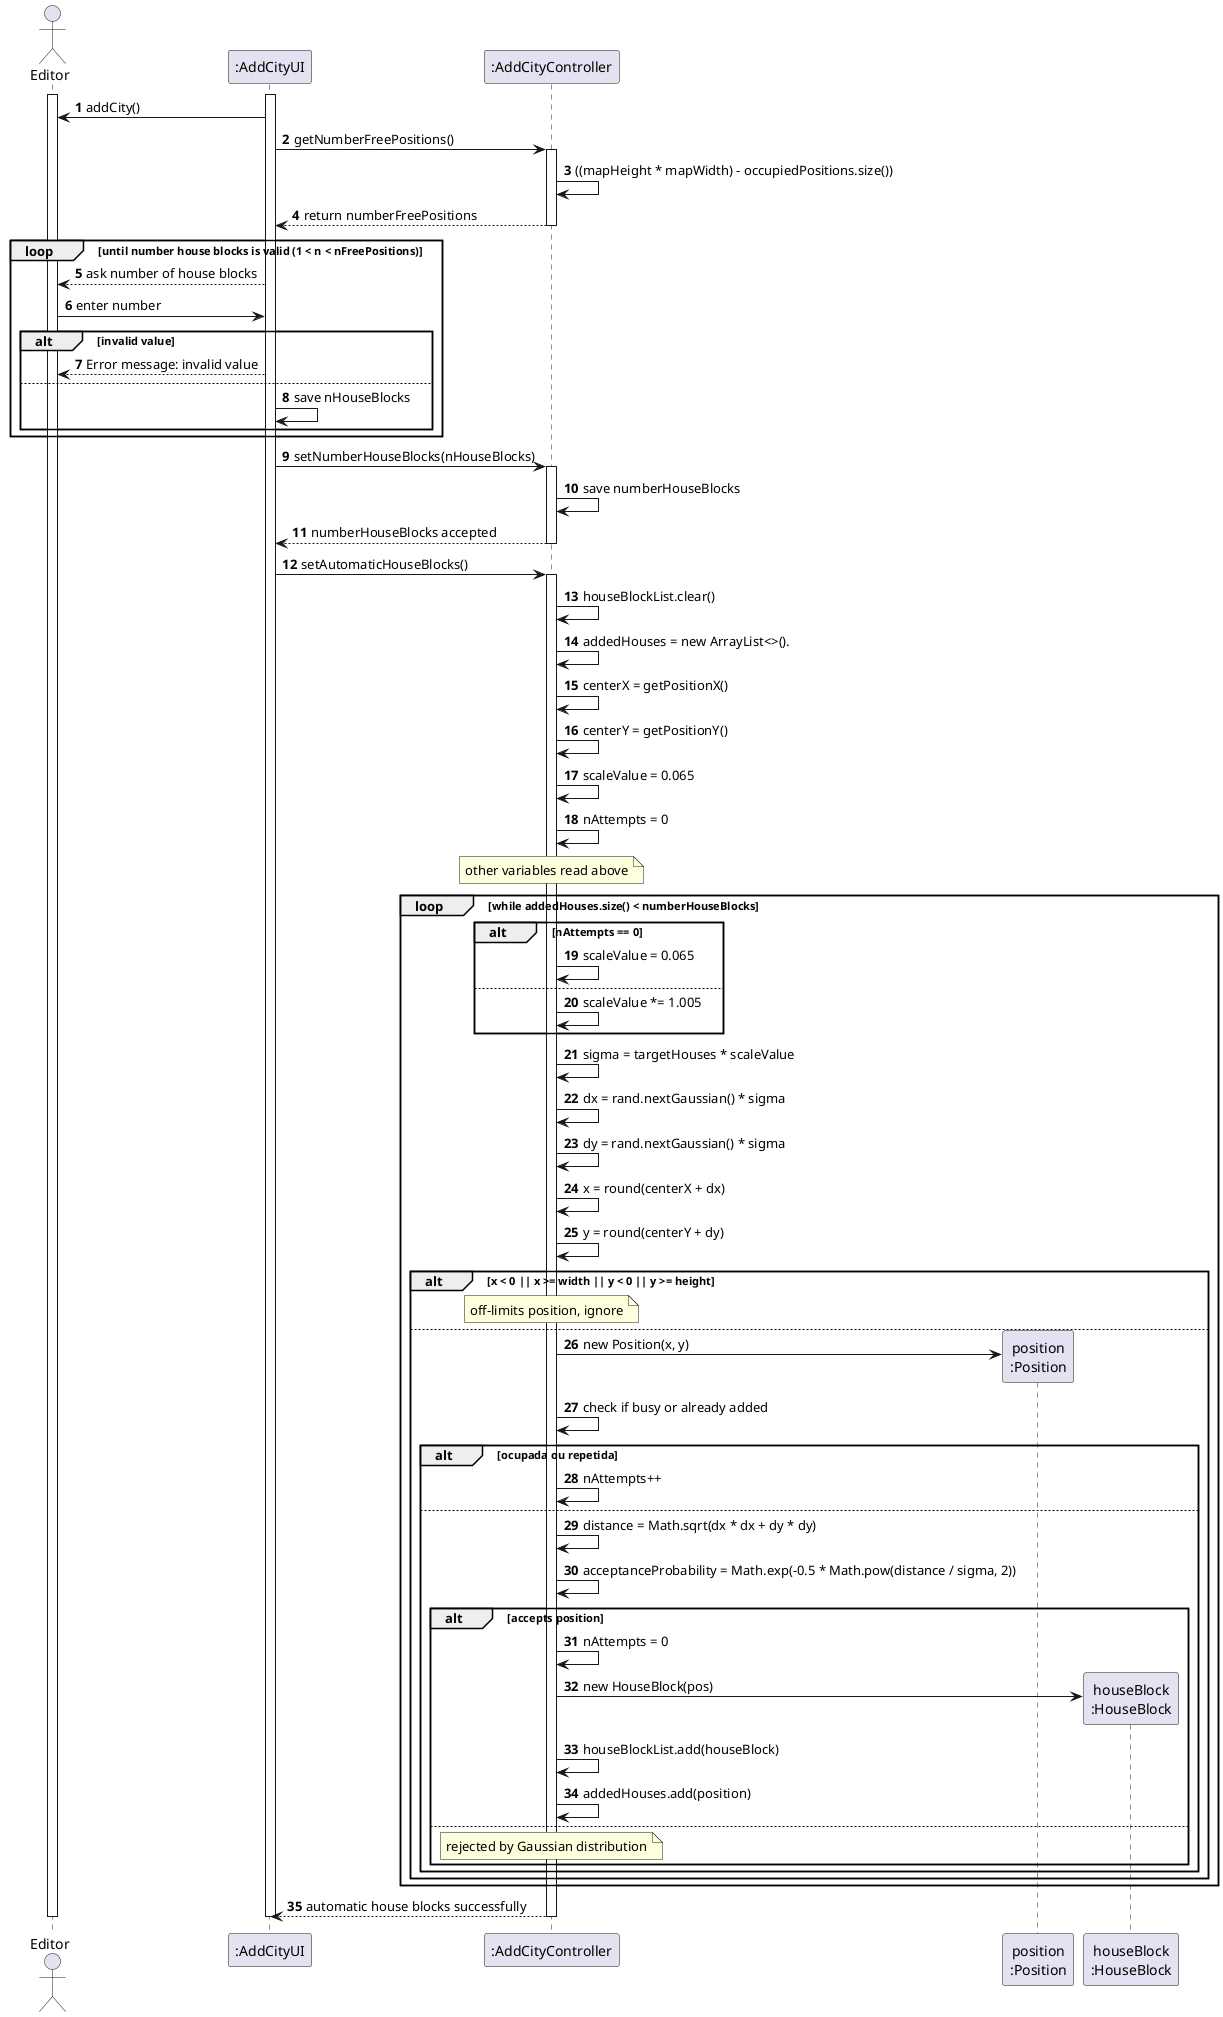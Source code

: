 @startuml
skinparam packageStyle rectangle
skinparam shadowing false
skinparam linetype ortho
autonumber

actor "Editor" as EDT
participant ":AddCityUI" as UI
participant ":AddCityController" as CTRL
participant "position\n:Position" as POS
participant "houseBlock\n:HouseBlock" as HB

activate EDT
activate UI
UI -> EDT : addCity()
    UI -> CTRL : getNumberFreePositions()
        activate CTRL
            CTRL -> CTRL : ((mapHeight * mapWidth) - occupiedPositions.size())
            CTRL --> UI : return numberFreePositions
        deactivate CTRL
        loop until number house blocks is valid (1 < n < nFreePositions)
            UI --> EDT : ask number of house blocks
            EDT -> UI : enter number
            alt invalid value
                UI --> EDT : Error message: invalid value
            else
                UI -> UI : save nHouseBlocks
            end
        end
        UI -> CTRL : setNumberHouseBlocks(nHouseBlocks)
        activate CTRL
            CTRL -> CTRL : save numberHouseBlocks
            CTRL --> UI : numberHouseBlocks accepted
        deactivate CTRL
        UI -> CTRL : setAutomaticHouseBlocks()
        activate CTRL
            CTRL -> CTRL : houseBlockList.clear()
            CTRL -> CTRL : addedHouses = new ArrayList<>().
            CTRL -> CTRL : centerX = getPositionX()
            CTRL -> CTRL : centerY = getPositionY()
            CTRL -> CTRL : scaleValue = 0.065
            CTRL -> CTRL :  nAttempts = 0
            note over CTRL : other variables read above
            loop while addedHouses.size() < numberHouseBlocks
                alt nAttempts == 0
                    CTRL -> CTRL : scaleValue = 0.065
                else
                    CTRL -> CTRL : scaleValue *= 1.005
                end
                CTRL -> CTRL : sigma = targetHouses * scaleValue
                CTRL -> CTRL : dx = rand.nextGaussian() * sigma
                CTRL -> CTRL : dy = rand.nextGaussian() * sigma
                CTRL -> CTRL : x = round(centerX + dx)
                CTRL -> CTRL : y = round(centerY + dy)
                alt x < 0 || x >= width || y < 0 || y >= height
                    note over CTRL : off-limits position, ignore
                else
                    CTRL -> POS** : new Position(x, y)
                    CTRL -> CTRL : check if busy or already added
                    alt ocupada ou repetida
                        CTRL -> CTRL : nAttempts++
                    else
                        CTRL -> CTRL : distance = Math.sqrt(dx * dx + dy * dy)
                        CTRL -> CTRL : acceptanceProbability = Math.exp(-0.5 * Math.pow(distance / sigma, 2))
                        alt accepts position
                            CTRL -> CTRL : nAttempts = 0
                            CTRL -> HB** : new HouseBlock(pos)
                            CTRL -> CTRL : houseBlockList.add(houseBlock)
                            CTRL -> CTRL : addedHouses.add(position)
                        else
                        note over CTRL : rejected by Gaussian distribution
                    end
                end
            end
        end
        CTRL --> UI : automatic house blocks successfully
    deactivate CTRL
deactivate UI
deactivate EDT
@enduml
